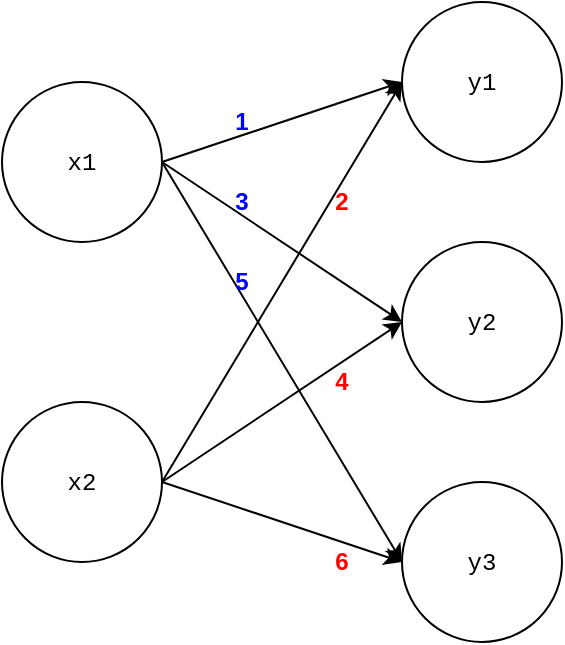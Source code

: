 <mxGraphModel dx="533" dy="473" grid="1" gridSize="10" guides="1" tooltips="1" connect="1" arrows="1" fold="1" page="1" pageScale="1" pageWidth="827" pageHeight="1169" background="#ffffff"><root><mxCell id="0"/><mxCell id="1" parent="0"/><mxCell id="2" value="" style="ellipse;whiteSpace=wrap;html=1;aspect=fixed;shadow=0;" parent="1" vertex="1"><mxGeometry x="40" y="120" width="80" height="80" as="geometry"/></mxCell><mxCell id="3" value="" style="ellipse;whiteSpace=wrap;html=1;aspect=fixed;shadow=0;" parent="1" vertex="1"><mxGeometry x="40" y="280" width="80" height="80" as="geometry"/></mxCell><mxCell id="4" value="" style="ellipse;whiteSpace=wrap;html=1;aspect=fixed;shadow=0;" parent="1" vertex="1"><mxGeometry x="240" y="80" width="80" height="80" as="geometry"/></mxCell><mxCell id="5" value="" style="ellipse;whiteSpace=wrap;html=1;aspect=fixed;shadow=0;" parent="1" vertex="1"><mxGeometry x="240" y="200" width="80" height="80" as="geometry"/></mxCell><mxCell id="6" value="" style="ellipse;whiteSpace=wrap;html=1;aspect=fixed;shadow=0;" parent="1" vertex="1"><mxGeometry x="240" y="320" width="80" height="80" as="geometry"/></mxCell><mxCell id="8" value="" style="endArrow=classic;html=1;entryX=0;entryY=0.5;shadow=0;" parent="1" target="4" edge="1"><mxGeometry width="50" height="50" relative="1" as="geometry"><mxPoint x="120" y="160" as="sourcePoint"/><mxPoint x="170" y="110" as="targetPoint"/></mxGeometry></mxCell><mxCell id="9" value="" style="endArrow=classic;html=1;entryX=0;entryY=0.5;shadow=0;" parent="1" target="5" edge="1"><mxGeometry width="50" height="50" relative="1" as="geometry"><mxPoint x="120" y="160" as="sourcePoint"/><mxPoint x="170" y="110" as="targetPoint"/></mxGeometry></mxCell><mxCell id="11" value="" style="endArrow=classic;html=1;entryX=0;entryY=0.5;shadow=0;" parent="1" target="6" edge="1"><mxGeometry width="50" height="50" relative="1" as="geometry"><mxPoint x="120" y="160" as="sourcePoint"/><mxPoint x="170" y="110" as="targetPoint"/></mxGeometry></mxCell><mxCell id="12" value="" style="endArrow=classic;html=1;entryX=0;entryY=0.5;shadow=0;" parent="1" target="4" edge="1"><mxGeometry width="50" height="50" relative="1" as="geometry"><mxPoint x="120" y="320" as="sourcePoint"/><mxPoint x="170" y="270" as="targetPoint"/></mxGeometry></mxCell><mxCell id="14" value="" style="endArrow=classic;html=1;shadow=0;" parent="1" edge="1"><mxGeometry width="50" height="50" relative="1" as="geometry"><mxPoint x="120" y="320" as="sourcePoint"/><mxPoint x="240" y="240" as="targetPoint"/></mxGeometry></mxCell><mxCell id="15" value="" style="endArrow=classic;html=1;entryX=0;entryY=0.5;shadow=0;" parent="1" target="6" edge="1"><mxGeometry width="50" height="50" relative="1" as="geometry"><mxPoint x="120" y="320" as="sourcePoint"/><mxPoint x="170" y="270" as="targetPoint"/></mxGeometry></mxCell><mxCell id="16" value="&lt;pre&gt;&lt;font face=&quot;Courier New&quot;&gt;x1&lt;/font&gt;&lt;/pre&gt;" style="text;html=1;strokeColor=none;fillColor=none;align=center;verticalAlign=middle;whiteSpace=wrap;rounded=0;shadow=0;" parent="1" vertex="1"><mxGeometry x="60" y="150" width="40" height="20" as="geometry"/></mxCell><mxCell id="17" value="&lt;pre&gt;&lt;font face=&quot;Courier New&quot;&gt;x2&lt;/font&gt;&lt;/pre&gt;" style="text;html=1;strokeColor=none;fillColor=none;align=center;verticalAlign=middle;whiteSpace=wrap;rounded=0;shadow=0;" parent="1" vertex="1"><mxGeometry x="60" y="310" width="40" height="20" as="geometry"/></mxCell><mxCell id="18" value="&lt;pre&gt;&lt;font face=&quot;Courier New&quot;&gt;y1&lt;/font&gt;&lt;/pre&gt;" style="text;html=1;strokeColor=none;fillColor=none;align=center;verticalAlign=middle;whiteSpace=wrap;rounded=0;shadow=0;" parent="1" vertex="1"><mxGeometry x="260" y="110" width="40" height="20" as="geometry"/></mxCell><mxCell id="19" value="&lt;pre&gt;&lt;font face=&quot;Courier New&quot;&gt;y2&lt;/font&gt;&lt;/pre&gt;" style="text;html=1;strokeColor=none;fillColor=none;align=center;verticalAlign=middle;whiteSpace=wrap;rounded=0;shadow=0;" parent="1" vertex="1"><mxGeometry x="260" y="230" width="40" height="20" as="geometry"/></mxCell><mxCell id="20" value="&lt;pre&gt;&lt;font face=&quot;Courier New&quot;&gt;y3&lt;/font&gt;&lt;/pre&gt;" style="text;html=1;strokeColor=none;fillColor=none;align=center;verticalAlign=middle;whiteSpace=wrap;rounded=0;shadow=0;" parent="1" vertex="1"><mxGeometry x="260" y="350" width="40" height="20" as="geometry"/></mxCell><mxCell id="21" value="1" style="text;html=1;strokeColor=none;fillColor=none;align=center;verticalAlign=middle;whiteSpace=wrap;rounded=0;fontColor=#0000FF;fontStyle=1;shadow=0;" parent="1" vertex="1"><mxGeometry x="140" y="130" width="40" height="20" as="geometry"/></mxCell><mxCell id="22" value="3" style="text;html=1;strokeColor=none;fillColor=none;align=center;verticalAlign=middle;whiteSpace=wrap;rounded=0;fontColor=#0000FF;fontStyle=1;shadow=0;" parent="1" vertex="1"><mxGeometry x="140" y="170" width="40" height="20" as="geometry"/></mxCell><mxCell id="26" value="5" style="text;html=1;strokeColor=none;fillColor=none;align=center;verticalAlign=middle;whiteSpace=wrap;rounded=0;fontColor=#0000FF;fontStyle=1;shadow=0;" parent="1" vertex="1"><mxGeometry x="140" y="210" width="40" height="20" as="geometry"/></mxCell><mxCell id="27" value="&lt;font color=&quot;#ff0000&quot;&gt;2&lt;/font&gt;" style="text;html=1;strokeColor=none;fillColor=none;align=center;verticalAlign=middle;whiteSpace=wrap;rounded=0;fontColor=#0000FF;fontStyle=1;shadow=0;" parent="1" vertex="1"><mxGeometry x="190" y="170" width="40" height="20" as="geometry"/></mxCell><mxCell id="28" value="&lt;font color=&quot;#ff0000&quot;&gt;4&lt;/font&gt;" style="text;html=1;strokeColor=none;fillColor=none;align=center;verticalAlign=middle;whiteSpace=wrap;rounded=0;fontColor=#0000FF;fontStyle=1;shadow=0;" parent="1" vertex="1"><mxGeometry x="190" y="260" width="40" height="20" as="geometry"/></mxCell><mxCell id="29" value="&lt;font color=&quot;#ff0000&quot;&gt;6&lt;/font&gt;" style="text;html=1;strokeColor=none;fillColor=none;align=center;verticalAlign=middle;whiteSpace=wrap;rounded=0;fontColor=#0000FF;fontStyle=1;shadow=0;" parent="1" vertex="1"><mxGeometry x="190" y="350" width="40" height="20" as="geometry"/></mxCell></root></mxGraphModel>